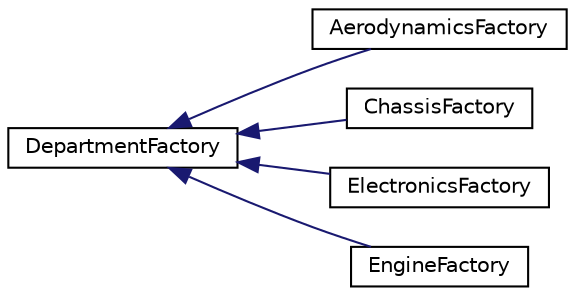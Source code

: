 digraph "Graphical Class Hierarchy"
{
  edge [fontname="Helvetica",fontsize="10",labelfontname="Helvetica",labelfontsize="10"];
  node [fontname="Helvetica",fontsize="10",shape=record];
  rankdir="LR";
  Node0 [label="DepartmentFactory",height=0.2,width=0.4,color="black", fillcolor="white", style="filled",URL="$classDepartmentFactory.html"];
  Node0 -> Node1 [dir="back",color="midnightblue",fontsize="10",style="solid",fontname="Helvetica"];
  Node1 [label="AerodynamicsFactory",height=0.2,width=0.4,color="black", fillcolor="white", style="filled",URL="$classAerodynamicsFactory.html"];
  Node0 -> Node2 [dir="back",color="midnightblue",fontsize="10",style="solid",fontname="Helvetica"];
  Node2 [label="ChassisFactory",height=0.2,width=0.4,color="black", fillcolor="white", style="filled",URL="$classChassisFactory.html"];
  Node0 -> Node3 [dir="back",color="midnightblue",fontsize="10",style="solid",fontname="Helvetica"];
  Node3 [label="ElectronicsFactory",height=0.2,width=0.4,color="black", fillcolor="white", style="filled",URL="$classElectronicsFactory.html"];
  Node0 -> Node4 [dir="back",color="midnightblue",fontsize="10",style="solid",fontname="Helvetica"];
  Node4 [label="EngineFactory",height=0.2,width=0.4,color="black", fillcolor="white", style="filled",URL="$classEngineFactory.html"];
}
